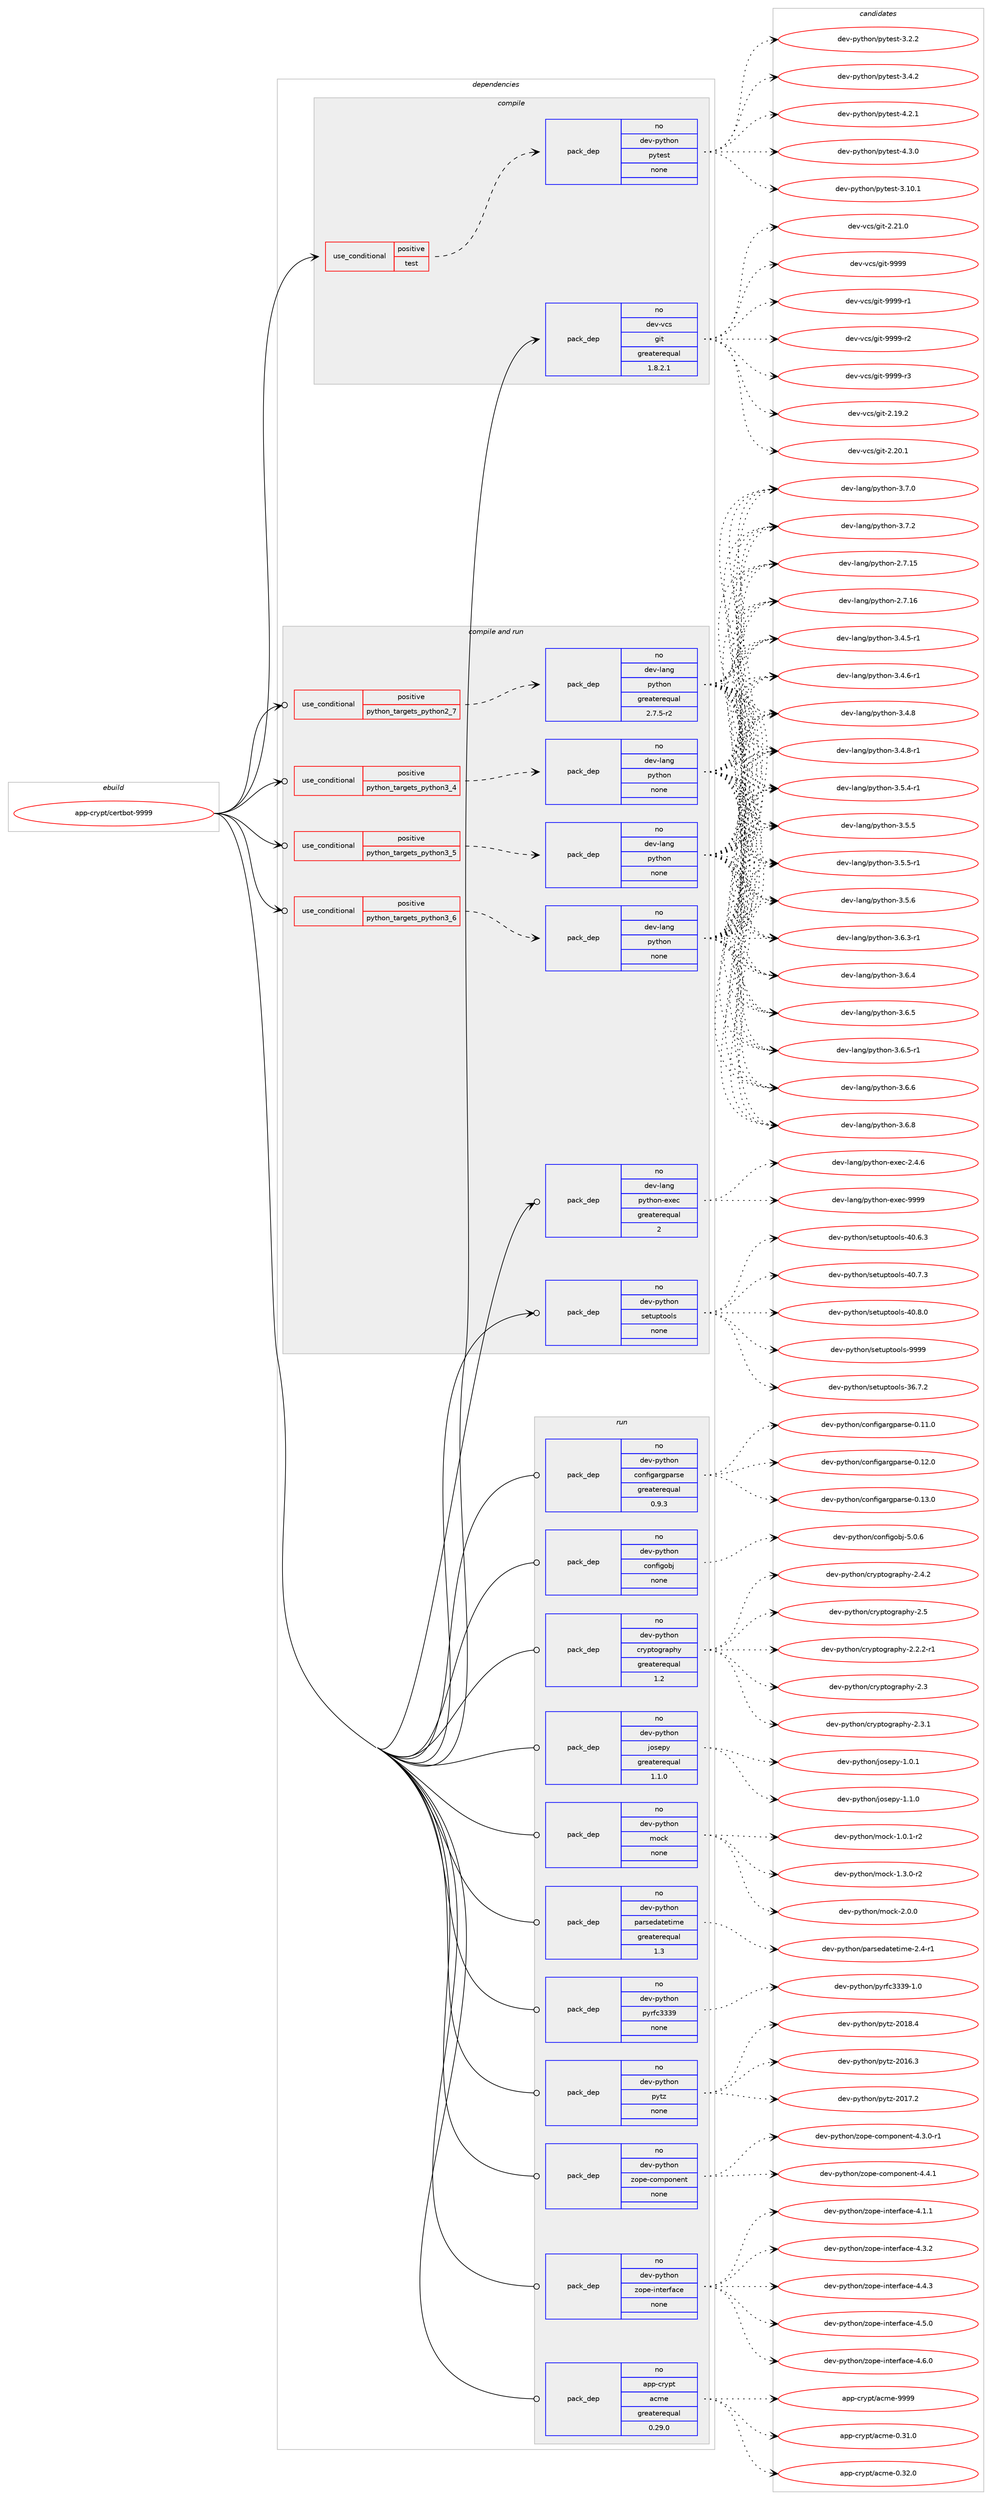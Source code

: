 digraph prolog {

# *************
# Graph options
# *************

newrank=true;
concentrate=true;
compound=true;
graph [rankdir=LR,fontname=Helvetica,fontsize=10,ranksep=1.5];#, ranksep=2.5, nodesep=0.2];
edge  [arrowhead=vee];
node  [fontname=Helvetica,fontsize=10];

# **********
# The ebuild
# **********

subgraph cluster_leftcol {
color=gray;
rank=same;
label=<<i>ebuild</i>>;
id [label="app-crypt/certbot-9999", color=red, width=4, href="../app-crypt/certbot-9999.svg"];
}

# ****************
# The dependencies
# ****************

subgraph cluster_midcol {
color=gray;
label=<<i>dependencies</i>>;
subgraph cluster_compile {
fillcolor="#eeeeee";
style=filled;
label=<<i>compile</i>>;
subgraph cond347560 {
dependency1275144 [label=<<TABLE BORDER="0" CELLBORDER="1" CELLSPACING="0" CELLPADDING="4"><TR><TD ROWSPAN="3" CELLPADDING="10">use_conditional</TD></TR><TR><TD>positive</TD></TR><TR><TD>test</TD></TR></TABLE>>, shape=none, color=red];
subgraph pack907781 {
dependency1275145 [label=<<TABLE BORDER="0" CELLBORDER="1" CELLSPACING="0" CELLPADDING="4" WIDTH="220"><TR><TD ROWSPAN="6" CELLPADDING="30">pack_dep</TD></TR><TR><TD WIDTH="110">no</TD></TR><TR><TD>dev-python</TD></TR><TR><TD>pytest</TD></TR><TR><TD>none</TD></TR><TR><TD></TD></TR></TABLE>>, shape=none, color=blue];
}
dependency1275144:e -> dependency1275145:w [weight=20,style="dashed",arrowhead="vee"];
}
id:e -> dependency1275144:w [weight=20,style="solid",arrowhead="vee"];
subgraph pack907782 {
dependency1275146 [label=<<TABLE BORDER="0" CELLBORDER="1" CELLSPACING="0" CELLPADDING="4" WIDTH="220"><TR><TD ROWSPAN="6" CELLPADDING="30">pack_dep</TD></TR><TR><TD WIDTH="110">no</TD></TR><TR><TD>dev-vcs</TD></TR><TR><TD>git</TD></TR><TR><TD>greaterequal</TD></TR><TR><TD>1.8.2.1</TD></TR></TABLE>>, shape=none, color=blue];
}
id:e -> dependency1275146:w [weight=20,style="solid",arrowhead="vee"];
}
subgraph cluster_compileandrun {
fillcolor="#eeeeee";
style=filled;
label=<<i>compile and run</i>>;
subgraph cond347561 {
dependency1275147 [label=<<TABLE BORDER="0" CELLBORDER="1" CELLSPACING="0" CELLPADDING="4"><TR><TD ROWSPAN="3" CELLPADDING="10">use_conditional</TD></TR><TR><TD>positive</TD></TR><TR><TD>python_targets_python2_7</TD></TR></TABLE>>, shape=none, color=red];
subgraph pack907783 {
dependency1275148 [label=<<TABLE BORDER="0" CELLBORDER="1" CELLSPACING="0" CELLPADDING="4" WIDTH="220"><TR><TD ROWSPAN="6" CELLPADDING="30">pack_dep</TD></TR><TR><TD WIDTH="110">no</TD></TR><TR><TD>dev-lang</TD></TR><TR><TD>python</TD></TR><TR><TD>greaterequal</TD></TR><TR><TD>2.7.5-r2</TD></TR></TABLE>>, shape=none, color=blue];
}
dependency1275147:e -> dependency1275148:w [weight=20,style="dashed",arrowhead="vee"];
}
id:e -> dependency1275147:w [weight=20,style="solid",arrowhead="odotvee"];
subgraph cond347562 {
dependency1275149 [label=<<TABLE BORDER="0" CELLBORDER="1" CELLSPACING="0" CELLPADDING="4"><TR><TD ROWSPAN="3" CELLPADDING="10">use_conditional</TD></TR><TR><TD>positive</TD></TR><TR><TD>python_targets_python3_4</TD></TR></TABLE>>, shape=none, color=red];
subgraph pack907784 {
dependency1275150 [label=<<TABLE BORDER="0" CELLBORDER="1" CELLSPACING="0" CELLPADDING="4" WIDTH="220"><TR><TD ROWSPAN="6" CELLPADDING="30">pack_dep</TD></TR><TR><TD WIDTH="110">no</TD></TR><TR><TD>dev-lang</TD></TR><TR><TD>python</TD></TR><TR><TD>none</TD></TR><TR><TD></TD></TR></TABLE>>, shape=none, color=blue];
}
dependency1275149:e -> dependency1275150:w [weight=20,style="dashed",arrowhead="vee"];
}
id:e -> dependency1275149:w [weight=20,style="solid",arrowhead="odotvee"];
subgraph cond347563 {
dependency1275151 [label=<<TABLE BORDER="0" CELLBORDER="1" CELLSPACING="0" CELLPADDING="4"><TR><TD ROWSPAN="3" CELLPADDING="10">use_conditional</TD></TR><TR><TD>positive</TD></TR><TR><TD>python_targets_python3_5</TD></TR></TABLE>>, shape=none, color=red];
subgraph pack907785 {
dependency1275152 [label=<<TABLE BORDER="0" CELLBORDER="1" CELLSPACING="0" CELLPADDING="4" WIDTH="220"><TR><TD ROWSPAN="6" CELLPADDING="30">pack_dep</TD></TR><TR><TD WIDTH="110">no</TD></TR><TR><TD>dev-lang</TD></TR><TR><TD>python</TD></TR><TR><TD>none</TD></TR><TR><TD></TD></TR></TABLE>>, shape=none, color=blue];
}
dependency1275151:e -> dependency1275152:w [weight=20,style="dashed",arrowhead="vee"];
}
id:e -> dependency1275151:w [weight=20,style="solid",arrowhead="odotvee"];
subgraph cond347564 {
dependency1275153 [label=<<TABLE BORDER="0" CELLBORDER="1" CELLSPACING="0" CELLPADDING="4"><TR><TD ROWSPAN="3" CELLPADDING="10">use_conditional</TD></TR><TR><TD>positive</TD></TR><TR><TD>python_targets_python3_6</TD></TR></TABLE>>, shape=none, color=red];
subgraph pack907786 {
dependency1275154 [label=<<TABLE BORDER="0" CELLBORDER="1" CELLSPACING="0" CELLPADDING="4" WIDTH="220"><TR><TD ROWSPAN="6" CELLPADDING="30">pack_dep</TD></TR><TR><TD WIDTH="110">no</TD></TR><TR><TD>dev-lang</TD></TR><TR><TD>python</TD></TR><TR><TD>none</TD></TR><TR><TD></TD></TR></TABLE>>, shape=none, color=blue];
}
dependency1275153:e -> dependency1275154:w [weight=20,style="dashed",arrowhead="vee"];
}
id:e -> dependency1275153:w [weight=20,style="solid",arrowhead="odotvee"];
subgraph pack907787 {
dependency1275155 [label=<<TABLE BORDER="0" CELLBORDER="1" CELLSPACING="0" CELLPADDING="4" WIDTH="220"><TR><TD ROWSPAN="6" CELLPADDING="30">pack_dep</TD></TR><TR><TD WIDTH="110">no</TD></TR><TR><TD>dev-lang</TD></TR><TR><TD>python-exec</TD></TR><TR><TD>greaterequal</TD></TR><TR><TD>2</TD></TR></TABLE>>, shape=none, color=blue];
}
id:e -> dependency1275155:w [weight=20,style="solid",arrowhead="odotvee"];
subgraph pack907788 {
dependency1275156 [label=<<TABLE BORDER="0" CELLBORDER="1" CELLSPACING="0" CELLPADDING="4" WIDTH="220"><TR><TD ROWSPAN="6" CELLPADDING="30">pack_dep</TD></TR><TR><TD WIDTH="110">no</TD></TR><TR><TD>dev-python</TD></TR><TR><TD>setuptools</TD></TR><TR><TD>none</TD></TR><TR><TD></TD></TR></TABLE>>, shape=none, color=blue];
}
id:e -> dependency1275156:w [weight=20,style="solid",arrowhead="odotvee"];
}
subgraph cluster_run {
fillcolor="#eeeeee";
style=filled;
label=<<i>run</i>>;
subgraph pack907789 {
dependency1275157 [label=<<TABLE BORDER="0" CELLBORDER="1" CELLSPACING="0" CELLPADDING="4" WIDTH="220"><TR><TD ROWSPAN="6" CELLPADDING="30">pack_dep</TD></TR><TR><TD WIDTH="110">no</TD></TR><TR><TD>app-crypt</TD></TR><TR><TD>acme</TD></TR><TR><TD>greaterequal</TD></TR><TR><TD>0.29.0</TD></TR></TABLE>>, shape=none, color=blue];
}
id:e -> dependency1275157:w [weight=20,style="solid",arrowhead="odot"];
subgraph pack907790 {
dependency1275158 [label=<<TABLE BORDER="0" CELLBORDER="1" CELLSPACING="0" CELLPADDING="4" WIDTH="220"><TR><TD ROWSPAN="6" CELLPADDING="30">pack_dep</TD></TR><TR><TD WIDTH="110">no</TD></TR><TR><TD>dev-python</TD></TR><TR><TD>configargparse</TD></TR><TR><TD>greaterequal</TD></TR><TR><TD>0.9.3</TD></TR></TABLE>>, shape=none, color=blue];
}
id:e -> dependency1275158:w [weight=20,style="solid",arrowhead="odot"];
subgraph pack907791 {
dependency1275159 [label=<<TABLE BORDER="0" CELLBORDER="1" CELLSPACING="0" CELLPADDING="4" WIDTH="220"><TR><TD ROWSPAN="6" CELLPADDING="30">pack_dep</TD></TR><TR><TD WIDTH="110">no</TD></TR><TR><TD>dev-python</TD></TR><TR><TD>configobj</TD></TR><TR><TD>none</TD></TR><TR><TD></TD></TR></TABLE>>, shape=none, color=blue];
}
id:e -> dependency1275159:w [weight=20,style="solid",arrowhead="odot"];
subgraph pack907792 {
dependency1275160 [label=<<TABLE BORDER="0" CELLBORDER="1" CELLSPACING="0" CELLPADDING="4" WIDTH="220"><TR><TD ROWSPAN="6" CELLPADDING="30">pack_dep</TD></TR><TR><TD WIDTH="110">no</TD></TR><TR><TD>dev-python</TD></TR><TR><TD>cryptography</TD></TR><TR><TD>greaterequal</TD></TR><TR><TD>1.2</TD></TR></TABLE>>, shape=none, color=blue];
}
id:e -> dependency1275160:w [weight=20,style="solid",arrowhead="odot"];
subgraph pack907793 {
dependency1275161 [label=<<TABLE BORDER="0" CELLBORDER="1" CELLSPACING="0" CELLPADDING="4" WIDTH="220"><TR><TD ROWSPAN="6" CELLPADDING="30">pack_dep</TD></TR><TR><TD WIDTH="110">no</TD></TR><TR><TD>dev-python</TD></TR><TR><TD>josepy</TD></TR><TR><TD>greaterequal</TD></TR><TR><TD>1.1.0</TD></TR></TABLE>>, shape=none, color=blue];
}
id:e -> dependency1275161:w [weight=20,style="solid",arrowhead="odot"];
subgraph pack907794 {
dependency1275162 [label=<<TABLE BORDER="0" CELLBORDER="1" CELLSPACING="0" CELLPADDING="4" WIDTH="220"><TR><TD ROWSPAN="6" CELLPADDING="30">pack_dep</TD></TR><TR><TD WIDTH="110">no</TD></TR><TR><TD>dev-python</TD></TR><TR><TD>mock</TD></TR><TR><TD>none</TD></TR><TR><TD></TD></TR></TABLE>>, shape=none, color=blue];
}
id:e -> dependency1275162:w [weight=20,style="solid",arrowhead="odot"];
subgraph pack907795 {
dependency1275163 [label=<<TABLE BORDER="0" CELLBORDER="1" CELLSPACING="0" CELLPADDING="4" WIDTH="220"><TR><TD ROWSPAN="6" CELLPADDING="30">pack_dep</TD></TR><TR><TD WIDTH="110">no</TD></TR><TR><TD>dev-python</TD></TR><TR><TD>parsedatetime</TD></TR><TR><TD>greaterequal</TD></TR><TR><TD>1.3</TD></TR></TABLE>>, shape=none, color=blue];
}
id:e -> dependency1275163:w [weight=20,style="solid",arrowhead="odot"];
subgraph pack907796 {
dependency1275164 [label=<<TABLE BORDER="0" CELLBORDER="1" CELLSPACING="0" CELLPADDING="4" WIDTH="220"><TR><TD ROWSPAN="6" CELLPADDING="30">pack_dep</TD></TR><TR><TD WIDTH="110">no</TD></TR><TR><TD>dev-python</TD></TR><TR><TD>pyrfc3339</TD></TR><TR><TD>none</TD></TR><TR><TD></TD></TR></TABLE>>, shape=none, color=blue];
}
id:e -> dependency1275164:w [weight=20,style="solid",arrowhead="odot"];
subgraph pack907797 {
dependency1275165 [label=<<TABLE BORDER="0" CELLBORDER="1" CELLSPACING="0" CELLPADDING="4" WIDTH="220"><TR><TD ROWSPAN="6" CELLPADDING="30">pack_dep</TD></TR><TR><TD WIDTH="110">no</TD></TR><TR><TD>dev-python</TD></TR><TR><TD>pytz</TD></TR><TR><TD>none</TD></TR><TR><TD></TD></TR></TABLE>>, shape=none, color=blue];
}
id:e -> dependency1275165:w [weight=20,style="solid",arrowhead="odot"];
subgraph pack907798 {
dependency1275166 [label=<<TABLE BORDER="0" CELLBORDER="1" CELLSPACING="0" CELLPADDING="4" WIDTH="220"><TR><TD ROWSPAN="6" CELLPADDING="30">pack_dep</TD></TR><TR><TD WIDTH="110">no</TD></TR><TR><TD>dev-python</TD></TR><TR><TD>zope-component</TD></TR><TR><TD>none</TD></TR><TR><TD></TD></TR></TABLE>>, shape=none, color=blue];
}
id:e -> dependency1275166:w [weight=20,style="solid",arrowhead="odot"];
subgraph pack907799 {
dependency1275167 [label=<<TABLE BORDER="0" CELLBORDER="1" CELLSPACING="0" CELLPADDING="4" WIDTH="220"><TR><TD ROWSPAN="6" CELLPADDING="30">pack_dep</TD></TR><TR><TD WIDTH="110">no</TD></TR><TR><TD>dev-python</TD></TR><TR><TD>zope-interface</TD></TR><TR><TD>none</TD></TR><TR><TD></TD></TR></TABLE>>, shape=none, color=blue];
}
id:e -> dependency1275167:w [weight=20,style="solid",arrowhead="odot"];
}
}

# **************
# The candidates
# **************

subgraph cluster_choices {
rank=same;
color=gray;
label=<<i>candidates</i>>;

subgraph choice907781 {
color=black;
nodesep=1;
choice100101118451121211161041111104711212111610111511645514649484649 [label="dev-python/pytest-3.10.1", color=red, width=4,href="../dev-python/pytest-3.10.1.svg"];
choice1001011184511212111610411111047112121116101115116455146504650 [label="dev-python/pytest-3.2.2", color=red, width=4,href="../dev-python/pytest-3.2.2.svg"];
choice1001011184511212111610411111047112121116101115116455146524650 [label="dev-python/pytest-3.4.2", color=red, width=4,href="../dev-python/pytest-3.4.2.svg"];
choice1001011184511212111610411111047112121116101115116455246504649 [label="dev-python/pytest-4.2.1", color=red, width=4,href="../dev-python/pytest-4.2.1.svg"];
choice1001011184511212111610411111047112121116101115116455246514648 [label="dev-python/pytest-4.3.0", color=red, width=4,href="../dev-python/pytest-4.3.0.svg"];
dependency1275145:e -> choice100101118451121211161041111104711212111610111511645514649484649:w [style=dotted,weight="100"];
dependency1275145:e -> choice1001011184511212111610411111047112121116101115116455146504650:w [style=dotted,weight="100"];
dependency1275145:e -> choice1001011184511212111610411111047112121116101115116455146524650:w [style=dotted,weight="100"];
dependency1275145:e -> choice1001011184511212111610411111047112121116101115116455246504649:w [style=dotted,weight="100"];
dependency1275145:e -> choice1001011184511212111610411111047112121116101115116455246514648:w [style=dotted,weight="100"];
}
subgraph choice907782 {
color=black;
nodesep=1;
choice10010111845118991154710310511645504649574650 [label="dev-vcs/git-2.19.2", color=red, width=4,href="../dev-vcs/git-2.19.2.svg"];
choice10010111845118991154710310511645504650484649 [label="dev-vcs/git-2.20.1", color=red, width=4,href="../dev-vcs/git-2.20.1.svg"];
choice10010111845118991154710310511645504650494648 [label="dev-vcs/git-2.21.0", color=red, width=4,href="../dev-vcs/git-2.21.0.svg"];
choice1001011184511899115471031051164557575757 [label="dev-vcs/git-9999", color=red, width=4,href="../dev-vcs/git-9999.svg"];
choice10010111845118991154710310511645575757574511449 [label="dev-vcs/git-9999-r1", color=red, width=4,href="../dev-vcs/git-9999-r1.svg"];
choice10010111845118991154710310511645575757574511450 [label="dev-vcs/git-9999-r2", color=red, width=4,href="../dev-vcs/git-9999-r2.svg"];
choice10010111845118991154710310511645575757574511451 [label="dev-vcs/git-9999-r3", color=red, width=4,href="../dev-vcs/git-9999-r3.svg"];
dependency1275146:e -> choice10010111845118991154710310511645504649574650:w [style=dotted,weight="100"];
dependency1275146:e -> choice10010111845118991154710310511645504650484649:w [style=dotted,weight="100"];
dependency1275146:e -> choice10010111845118991154710310511645504650494648:w [style=dotted,weight="100"];
dependency1275146:e -> choice1001011184511899115471031051164557575757:w [style=dotted,weight="100"];
dependency1275146:e -> choice10010111845118991154710310511645575757574511449:w [style=dotted,weight="100"];
dependency1275146:e -> choice10010111845118991154710310511645575757574511450:w [style=dotted,weight="100"];
dependency1275146:e -> choice10010111845118991154710310511645575757574511451:w [style=dotted,weight="100"];
}
subgraph choice907783 {
color=black;
nodesep=1;
choice10010111845108971101034711212111610411111045504655464953 [label="dev-lang/python-2.7.15", color=red, width=4,href="../dev-lang/python-2.7.15.svg"];
choice10010111845108971101034711212111610411111045504655464954 [label="dev-lang/python-2.7.16", color=red, width=4,href="../dev-lang/python-2.7.16.svg"];
choice1001011184510897110103471121211161041111104551465246534511449 [label="dev-lang/python-3.4.5-r1", color=red, width=4,href="../dev-lang/python-3.4.5-r1.svg"];
choice1001011184510897110103471121211161041111104551465246544511449 [label="dev-lang/python-3.4.6-r1", color=red, width=4,href="../dev-lang/python-3.4.6-r1.svg"];
choice100101118451089711010347112121116104111110455146524656 [label="dev-lang/python-3.4.8", color=red, width=4,href="../dev-lang/python-3.4.8.svg"];
choice1001011184510897110103471121211161041111104551465246564511449 [label="dev-lang/python-3.4.8-r1", color=red, width=4,href="../dev-lang/python-3.4.8-r1.svg"];
choice1001011184510897110103471121211161041111104551465346524511449 [label="dev-lang/python-3.5.4-r1", color=red, width=4,href="../dev-lang/python-3.5.4-r1.svg"];
choice100101118451089711010347112121116104111110455146534653 [label="dev-lang/python-3.5.5", color=red, width=4,href="../dev-lang/python-3.5.5.svg"];
choice1001011184510897110103471121211161041111104551465346534511449 [label="dev-lang/python-3.5.5-r1", color=red, width=4,href="../dev-lang/python-3.5.5-r1.svg"];
choice100101118451089711010347112121116104111110455146534654 [label="dev-lang/python-3.5.6", color=red, width=4,href="../dev-lang/python-3.5.6.svg"];
choice1001011184510897110103471121211161041111104551465446514511449 [label="dev-lang/python-3.6.3-r1", color=red, width=4,href="../dev-lang/python-3.6.3-r1.svg"];
choice100101118451089711010347112121116104111110455146544652 [label="dev-lang/python-3.6.4", color=red, width=4,href="../dev-lang/python-3.6.4.svg"];
choice100101118451089711010347112121116104111110455146544653 [label="dev-lang/python-3.6.5", color=red, width=4,href="../dev-lang/python-3.6.5.svg"];
choice1001011184510897110103471121211161041111104551465446534511449 [label="dev-lang/python-3.6.5-r1", color=red, width=4,href="../dev-lang/python-3.6.5-r1.svg"];
choice100101118451089711010347112121116104111110455146544654 [label="dev-lang/python-3.6.6", color=red, width=4,href="../dev-lang/python-3.6.6.svg"];
choice100101118451089711010347112121116104111110455146544656 [label="dev-lang/python-3.6.8", color=red, width=4,href="../dev-lang/python-3.6.8.svg"];
choice100101118451089711010347112121116104111110455146554648 [label="dev-lang/python-3.7.0", color=red, width=4,href="../dev-lang/python-3.7.0.svg"];
choice100101118451089711010347112121116104111110455146554650 [label="dev-lang/python-3.7.2", color=red, width=4,href="../dev-lang/python-3.7.2.svg"];
dependency1275148:e -> choice10010111845108971101034711212111610411111045504655464953:w [style=dotted,weight="100"];
dependency1275148:e -> choice10010111845108971101034711212111610411111045504655464954:w [style=dotted,weight="100"];
dependency1275148:e -> choice1001011184510897110103471121211161041111104551465246534511449:w [style=dotted,weight="100"];
dependency1275148:e -> choice1001011184510897110103471121211161041111104551465246544511449:w [style=dotted,weight="100"];
dependency1275148:e -> choice100101118451089711010347112121116104111110455146524656:w [style=dotted,weight="100"];
dependency1275148:e -> choice1001011184510897110103471121211161041111104551465246564511449:w [style=dotted,weight="100"];
dependency1275148:e -> choice1001011184510897110103471121211161041111104551465346524511449:w [style=dotted,weight="100"];
dependency1275148:e -> choice100101118451089711010347112121116104111110455146534653:w [style=dotted,weight="100"];
dependency1275148:e -> choice1001011184510897110103471121211161041111104551465346534511449:w [style=dotted,weight="100"];
dependency1275148:e -> choice100101118451089711010347112121116104111110455146534654:w [style=dotted,weight="100"];
dependency1275148:e -> choice1001011184510897110103471121211161041111104551465446514511449:w [style=dotted,weight="100"];
dependency1275148:e -> choice100101118451089711010347112121116104111110455146544652:w [style=dotted,weight="100"];
dependency1275148:e -> choice100101118451089711010347112121116104111110455146544653:w [style=dotted,weight="100"];
dependency1275148:e -> choice1001011184510897110103471121211161041111104551465446534511449:w [style=dotted,weight="100"];
dependency1275148:e -> choice100101118451089711010347112121116104111110455146544654:w [style=dotted,weight="100"];
dependency1275148:e -> choice100101118451089711010347112121116104111110455146544656:w [style=dotted,weight="100"];
dependency1275148:e -> choice100101118451089711010347112121116104111110455146554648:w [style=dotted,weight="100"];
dependency1275148:e -> choice100101118451089711010347112121116104111110455146554650:w [style=dotted,weight="100"];
}
subgraph choice907784 {
color=black;
nodesep=1;
choice10010111845108971101034711212111610411111045504655464953 [label="dev-lang/python-2.7.15", color=red, width=4,href="../dev-lang/python-2.7.15.svg"];
choice10010111845108971101034711212111610411111045504655464954 [label="dev-lang/python-2.7.16", color=red, width=4,href="../dev-lang/python-2.7.16.svg"];
choice1001011184510897110103471121211161041111104551465246534511449 [label="dev-lang/python-3.4.5-r1", color=red, width=4,href="../dev-lang/python-3.4.5-r1.svg"];
choice1001011184510897110103471121211161041111104551465246544511449 [label="dev-lang/python-3.4.6-r1", color=red, width=4,href="../dev-lang/python-3.4.6-r1.svg"];
choice100101118451089711010347112121116104111110455146524656 [label="dev-lang/python-3.4.8", color=red, width=4,href="../dev-lang/python-3.4.8.svg"];
choice1001011184510897110103471121211161041111104551465246564511449 [label="dev-lang/python-3.4.8-r1", color=red, width=4,href="../dev-lang/python-3.4.8-r1.svg"];
choice1001011184510897110103471121211161041111104551465346524511449 [label="dev-lang/python-3.5.4-r1", color=red, width=4,href="../dev-lang/python-3.5.4-r1.svg"];
choice100101118451089711010347112121116104111110455146534653 [label="dev-lang/python-3.5.5", color=red, width=4,href="../dev-lang/python-3.5.5.svg"];
choice1001011184510897110103471121211161041111104551465346534511449 [label="dev-lang/python-3.5.5-r1", color=red, width=4,href="../dev-lang/python-3.5.5-r1.svg"];
choice100101118451089711010347112121116104111110455146534654 [label="dev-lang/python-3.5.6", color=red, width=4,href="../dev-lang/python-3.5.6.svg"];
choice1001011184510897110103471121211161041111104551465446514511449 [label="dev-lang/python-3.6.3-r1", color=red, width=4,href="../dev-lang/python-3.6.3-r1.svg"];
choice100101118451089711010347112121116104111110455146544652 [label="dev-lang/python-3.6.4", color=red, width=4,href="../dev-lang/python-3.6.4.svg"];
choice100101118451089711010347112121116104111110455146544653 [label="dev-lang/python-3.6.5", color=red, width=4,href="../dev-lang/python-3.6.5.svg"];
choice1001011184510897110103471121211161041111104551465446534511449 [label="dev-lang/python-3.6.5-r1", color=red, width=4,href="../dev-lang/python-3.6.5-r1.svg"];
choice100101118451089711010347112121116104111110455146544654 [label="dev-lang/python-3.6.6", color=red, width=4,href="../dev-lang/python-3.6.6.svg"];
choice100101118451089711010347112121116104111110455146544656 [label="dev-lang/python-3.6.8", color=red, width=4,href="../dev-lang/python-3.6.8.svg"];
choice100101118451089711010347112121116104111110455146554648 [label="dev-lang/python-3.7.0", color=red, width=4,href="../dev-lang/python-3.7.0.svg"];
choice100101118451089711010347112121116104111110455146554650 [label="dev-lang/python-3.7.2", color=red, width=4,href="../dev-lang/python-3.7.2.svg"];
dependency1275150:e -> choice10010111845108971101034711212111610411111045504655464953:w [style=dotted,weight="100"];
dependency1275150:e -> choice10010111845108971101034711212111610411111045504655464954:w [style=dotted,weight="100"];
dependency1275150:e -> choice1001011184510897110103471121211161041111104551465246534511449:w [style=dotted,weight="100"];
dependency1275150:e -> choice1001011184510897110103471121211161041111104551465246544511449:w [style=dotted,weight="100"];
dependency1275150:e -> choice100101118451089711010347112121116104111110455146524656:w [style=dotted,weight="100"];
dependency1275150:e -> choice1001011184510897110103471121211161041111104551465246564511449:w [style=dotted,weight="100"];
dependency1275150:e -> choice1001011184510897110103471121211161041111104551465346524511449:w [style=dotted,weight="100"];
dependency1275150:e -> choice100101118451089711010347112121116104111110455146534653:w [style=dotted,weight="100"];
dependency1275150:e -> choice1001011184510897110103471121211161041111104551465346534511449:w [style=dotted,weight="100"];
dependency1275150:e -> choice100101118451089711010347112121116104111110455146534654:w [style=dotted,weight="100"];
dependency1275150:e -> choice1001011184510897110103471121211161041111104551465446514511449:w [style=dotted,weight="100"];
dependency1275150:e -> choice100101118451089711010347112121116104111110455146544652:w [style=dotted,weight="100"];
dependency1275150:e -> choice100101118451089711010347112121116104111110455146544653:w [style=dotted,weight="100"];
dependency1275150:e -> choice1001011184510897110103471121211161041111104551465446534511449:w [style=dotted,weight="100"];
dependency1275150:e -> choice100101118451089711010347112121116104111110455146544654:w [style=dotted,weight="100"];
dependency1275150:e -> choice100101118451089711010347112121116104111110455146544656:w [style=dotted,weight="100"];
dependency1275150:e -> choice100101118451089711010347112121116104111110455146554648:w [style=dotted,weight="100"];
dependency1275150:e -> choice100101118451089711010347112121116104111110455146554650:w [style=dotted,weight="100"];
}
subgraph choice907785 {
color=black;
nodesep=1;
choice10010111845108971101034711212111610411111045504655464953 [label="dev-lang/python-2.7.15", color=red, width=4,href="../dev-lang/python-2.7.15.svg"];
choice10010111845108971101034711212111610411111045504655464954 [label="dev-lang/python-2.7.16", color=red, width=4,href="../dev-lang/python-2.7.16.svg"];
choice1001011184510897110103471121211161041111104551465246534511449 [label="dev-lang/python-3.4.5-r1", color=red, width=4,href="../dev-lang/python-3.4.5-r1.svg"];
choice1001011184510897110103471121211161041111104551465246544511449 [label="dev-lang/python-3.4.6-r1", color=red, width=4,href="../dev-lang/python-3.4.6-r1.svg"];
choice100101118451089711010347112121116104111110455146524656 [label="dev-lang/python-3.4.8", color=red, width=4,href="../dev-lang/python-3.4.8.svg"];
choice1001011184510897110103471121211161041111104551465246564511449 [label="dev-lang/python-3.4.8-r1", color=red, width=4,href="../dev-lang/python-3.4.8-r1.svg"];
choice1001011184510897110103471121211161041111104551465346524511449 [label="dev-lang/python-3.5.4-r1", color=red, width=4,href="../dev-lang/python-3.5.4-r1.svg"];
choice100101118451089711010347112121116104111110455146534653 [label="dev-lang/python-3.5.5", color=red, width=4,href="../dev-lang/python-3.5.5.svg"];
choice1001011184510897110103471121211161041111104551465346534511449 [label="dev-lang/python-3.5.5-r1", color=red, width=4,href="../dev-lang/python-3.5.5-r1.svg"];
choice100101118451089711010347112121116104111110455146534654 [label="dev-lang/python-3.5.6", color=red, width=4,href="../dev-lang/python-3.5.6.svg"];
choice1001011184510897110103471121211161041111104551465446514511449 [label="dev-lang/python-3.6.3-r1", color=red, width=4,href="../dev-lang/python-3.6.3-r1.svg"];
choice100101118451089711010347112121116104111110455146544652 [label="dev-lang/python-3.6.4", color=red, width=4,href="../dev-lang/python-3.6.4.svg"];
choice100101118451089711010347112121116104111110455146544653 [label="dev-lang/python-3.6.5", color=red, width=4,href="../dev-lang/python-3.6.5.svg"];
choice1001011184510897110103471121211161041111104551465446534511449 [label="dev-lang/python-3.6.5-r1", color=red, width=4,href="../dev-lang/python-3.6.5-r1.svg"];
choice100101118451089711010347112121116104111110455146544654 [label="dev-lang/python-3.6.6", color=red, width=4,href="../dev-lang/python-3.6.6.svg"];
choice100101118451089711010347112121116104111110455146544656 [label="dev-lang/python-3.6.8", color=red, width=4,href="../dev-lang/python-3.6.8.svg"];
choice100101118451089711010347112121116104111110455146554648 [label="dev-lang/python-3.7.0", color=red, width=4,href="../dev-lang/python-3.7.0.svg"];
choice100101118451089711010347112121116104111110455146554650 [label="dev-lang/python-3.7.2", color=red, width=4,href="../dev-lang/python-3.7.2.svg"];
dependency1275152:e -> choice10010111845108971101034711212111610411111045504655464953:w [style=dotted,weight="100"];
dependency1275152:e -> choice10010111845108971101034711212111610411111045504655464954:w [style=dotted,weight="100"];
dependency1275152:e -> choice1001011184510897110103471121211161041111104551465246534511449:w [style=dotted,weight="100"];
dependency1275152:e -> choice1001011184510897110103471121211161041111104551465246544511449:w [style=dotted,weight="100"];
dependency1275152:e -> choice100101118451089711010347112121116104111110455146524656:w [style=dotted,weight="100"];
dependency1275152:e -> choice1001011184510897110103471121211161041111104551465246564511449:w [style=dotted,weight="100"];
dependency1275152:e -> choice1001011184510897110103471121211161041111104551465346524511449:w [style=dotted,weight="100"];
dependency1275152:e -> choice100101118451089711010347112121116104111110455146534653:w [style=dotted,weight="100"];
dependency1275152:e -> choice1001011184510897110103471121211161041111104551465346534511449:w [style=dotted,weight="100"];
dependency1275152:e -> choice100101118451089711010347112121116104111110455146534654:w [style=dotted,weight="100"];
dependency1275152:e -> choice1001011184510897110103471121211161041111104551465446514511449:w [style=dotted,weight="100"];
dependency1275152:e -> choice100101118451089711010347112121116104111110455146544652:w [style=dotted,weight="100"];
dependency1275152:e -> choice100101118451089711010347112121116104111110455146544653:w [style=dotted,weight="100"];
dependency1275152:e -> choice1001011184510897110103471121211161041111104551465446534511449:w [style=dotted,weight="100"];
dependency1275152:e -> choice100101118451089711010347112121116104111110455146544654:w [style=dotted,weight="100"];
dependency1275152:e -> choice100101118451089711010347112121116104111110455146544656:w [style=dotted,weight="100"];
dependency1275152:e -> choice100101118451089711010347112121116104111110455146554648:w [style=dotted,weight="100"];
dependency1275152:e -> choice100101118451089711010347112121116104111110455146554650:w [style=dotted,weight="100"];
}
subgraph choice907786 {
color=black;
nodesep=1;
choice10010111845108971101034711212111610411111045504655464953 [label="dev-lang/python-2.7.15", color=red, width=4,href="../dev-lang/python-2.7.15.svg"];
choice10010111845108971101034711212111610411111045504655464954 [label="dev-lang/python-2.7.16", color=red, width=4,href="../dev-lang/python-2.7.16.svg"];
choice1001011184510897110103471121211161041111104551465246534511449 [label="dev-lang/python-3.4.5-r1", color=red, width=4,href="../dev-lang/python-3.4.5-r1.svg"];
choice1001011184510897110103471121211161041111104551465246544511449 [label="dev-lang/python-3.4.6-r1", color=red, width=4,href="../dev-lang/python-3.4.6-r1.svg"];
choice100101118451089711010347112121116104111110455146524656 [label="dev-lang/python-3.4.8", color=red, width=4,href="../dev-lang/python-3.4.8.svg"];
choice1001011184510897110103471121211161041111104551465246564511449 [label="dev-lang/python-3.4.8-r1", color=red, width=4,href="../dev-lang/python-3.4.8-r1.svg"];
choice1001011184510897110103471121211161041111104551465346524511449 [label="dev-lang/python-3.5.4-r1", color=red, width=4,href="../dev-lang/python-3.5.4-r1.svg"];
choice100101118451089711010347112121116104111110455146534653 [label="dev-lang/python-3.5.5", color=red, width=4,href="../dev-lang/python-3.5.5.svg"];
choice1001011184510897110103471121211161041111104551465346534511449 [label="dev-lang/python-3.5.5-r1", color=red, width=4,href="../dev-lang/python-3.5.5-r1.svg"];
choice100101118451089711010347112121116104111110455146534654 [label="dev-lang/python-3.5.6", color=red, width=4,href="../dev-lang/python-3.5.6.svg"];
choice1001011184510897110103471121211161041111104551465446514511449 [label="dev-lang/python-3.6.3-r1", color=red, width=4,href="../dev-lang/python-3.6.3-r1.svg"];
choice100101118451089711010347112121116104111110455146544652 [label="dev-lang/python-3.6.4", color=red, width=4,href="../dev-lang/python-3.6.4.svg"];
choice100101118451089711010347112121116104111110455146544653 [label="dev-lang/python-3.6.5", color=red, width=4,href="../dev-lang/python-3.6.5.svg"];
choice1001011184510897110103471121211161041111104551465446534511449 [label="dev-lang/python-3.6.5-r1", color=red, width=4,href="../dev-lang/python-3.6.5-r1.svg"];
choice100101118451089711010347112121116104111110455146544654 [label="dev-lang/python-3.6.6", color=red, width=4,href="../dev-lang/python-3.6.6.svg"];
choice100101118451089711010347112121116104111110455146544656 [label="dev-lang/python-3.6.8", color=red, width=4,href="../dev-lang/python-3.6.8.svg"];
choice100101118451089711010347112121116104111110455146554648 [label="dev-lang/python-3.7.0", color=red, width=4,href="../dev-lang/python-3.7.0.svg"];
choice100101118451089711010347112121116104111110455146554650 [label="dev-lang/python-3.7.2", color=red, width=4,href="../dev-lang/python-3.7.2.svg"];
dependency1275154:e -> choice10010111845108971101034711212111610411111045504655464953:w [style=dotted,weight="100"];
dependency1275154:e -> choice10010111845108971101034711212111610411111045504655464954:w [style=dotted,weight="100"];
dependency1275154:e -> choice1001011184510897110103471121211161041111104551465246534511449:w [style=dotted,weight="100"];
dependency1275154:e -> choice1001011184510897110103471121211161041111104551465246544511449:w [style=dotted,weight="100"];
dependency1275154:e -> choice100101118451089711010347112121116104111110455146524656:w [style=dotted,weight="100"];
dependency1275154:e -> choice1001011184510897110103471121211161041111104551465246564511449:w [style=dotted,weight="100"];
dependency1275154:e -> choice1001011184510897110103471121211161041111104551465346524511449:w [style=dotted,weight="100"];
dependency1275154:e -> choice100101118451089711010347112121116104111110455146534653:w [style=dotted,weight="100"];
dependency1275154:e -> choice1001011184510897110103471121211161041111104551465346534511449:w [style=dotted,weight="100"];
dependency1275154:e -> choice100101118451089711010347112121116104111110455146534654:w [style=dotted,weight="100"];
dependency1275154:e -> choice1001011184510897110103471121211161041111104551465446514511449:w [style=dotted,weight="100"];
dependency1275154:e -> choice100101118451089711010347112121116104111110455146544652:w [style=dotted,weight="100"];
dependency1275154:e -> choice100101118451089711010347112121116104111110455146544653:w [style=dotted,weight="100"];
dependency1275154:e -> choice1001011184510897110103471121211161041111104551465446534511449:w [style=dotted,weight="100"];
dependency1275154:e -> choice100101118451089711010347112121116104111110455146544654:w [style=dotted,weight="100"];
dependency1275154:e -> choice100101118451089711010347112121116104111110455146544656:w [style=dotted,weight="100"];
dependency1275154:e -> choice100101118451089711010347112121116104111110455146554648:w [style=dotted,weight="100"];
dependency1275154:e -> choice100101118451089711010347112121116104111110455146554650:w [style=dotted,weight="100"];
}
subgraph choice907787 {
color=black;
nodesep=1;
choice1001011184510897110103471121211161041111104510112010199455046524654 [label="dev-lang/python-exec-2.4.6", color=red, width=4,href="../dev-lang/python-exec-2.4.6.svg"];
choice10010111845108971101034711212111610411111045101120101994557575757 [label="dev-lang/python-exec-9999", color=red, width=4,href="../dev-lang/python-exec-9999.svg"];
dependency1275155:e -> choice1001011184510897110103471121211161041111104510112010199455046524654:w [style=dotted,weight="100"];
dependency1275155:e -> choice10010111845108971101034711212111610411111045101120101994557575757:w [style=dotted,weight="100"];
}
subgraph choice907788 {
color=black;
nodesep=1;
choice100101118451121211161041111104711510111611711211611111110811545515446554650 [label="dev-python/setuptools-36.7.2", color=red, width=4,href="../dev-python/setuptools-36.7.2.svg"];
choice100101118451121211161041111104711510111611711211611111110811545524846544651 [label="dev-python/setuptools-40.6.3", color=red, width=4,href="../dev-python/setuptools-40.6.3.svg"];
choice100101118451121211161041111104711510111611711211611111110811545524846554651 [label="dev-python/setuptools-40.7.3", color=red, width=4,href="../dev-python/setuptools-40.7.3.svg"];
choice100101118451121211161041111104711510111611711211611111110811545524846564648 [label="dev-python/setuptools-40.8.0", color=red, width=4,href="../dev-python/setuptools-40.8.0.svg"];
choice10010111845112121116104111110471151011161171121161111111081154557575757 [label="dev-python/setuptools-9999", color=red, width=4,href="../dev-python/setuptools-9999.svg"];
dependency1275156:e -> choice100101118451121211161041111104711510111611711211611111110811545515446554650:w [style=dotted,weight="100"];
dependency1275156:e -> choice100101118451121211161041111104711510111611711211611111110811545524846544651:w [style=dotted,weight="100"];
dependency1275156:e -> choice100101118451121211161041111104711510111611711211611111110811545524846554651:w [style=dotted,weight="100"];
dependency1275156:e -> choice100101118451121211161041111104711510111611711211611111110811545524846564648:w [style=dotted,weight="100"];
dependency1275156:e -> choice10010111845112121116104111110471151011161171121161111111081154557575757:w [style=dotted,weight="100"];
}
subgraph choice907789 {
color=black;
nodesep=1;
choice97112112459911412111211647979910910145484651494648 [label="app-crypt/acme-0.31.0", color=red, width=4,href="../app-crypt/acme-0.31.0.svg"];
choice97112112459911412111211647979910910145484651504648 [label="app-crypt/acme-0.32.0", color=red, width=4,href="../app-crypt/acme-0.32.0.svg"];
choice9711211245991141211121164797991091014557575757 [label="app-crypt/acme-9999", color=red, width=4,href="../app-crypt/acme-9999.svg"];
dependency1275157:e -> choice97112112459911412111211647979910910145484651494648:w [style=dotted,weight="100"];
dependency1275157:e -> choice97112112459911412111211647979910910145484651504648:w [style=dotted,weight="100"];
dependency1275157:e -> choice9711211245991141211121164797991091014557575757:w [style=dotted,weight="100"];
}
subgraph choice907790 {
color=black;
nodesep=1;
choice100101118451121211161041111104799111110102105103971141031129711411510145484649494648 [label="dev-python/configargparse-0.11.0", color=red, width=4,href="../dev-python/configargparse-0.11.0.svg"];
choice100101118451121211161041111104799111110102105103971141031129711411510145484649504648 [label="dev-python/configargparse-0.12.0", color=red, width=4,href="../dev-python/configargparse-0.12.0.svg"];
choice100101118451121211161041111104799111110102105103971141031129711411510145484649514648 [label="dev-python/configargparse-0.13.0", color=red, width=4,href="../dev-python/configargparse-0.13.0.svg"];
dependency1275158:e -> choice100101118451121211161041111104799111110102105103971141031129711411510145484649494648:w [style=dotted,weight="100"];
dependency1275158:e -> choice100101118451121211161041111104799111110102105103971141031129711411510145484649504648:w [style=dotted,weight="100"];
dependency1275158:e -> choice100101118451121211161041111104799111110102105103971141031129711411510145484649514648:w [style=dotted,weight="100"];
}
subgraph choice907791 {
color=black;
nodesep=1;
choice10010111845112121116104111110479911111010210510311198106455346484654 [label="dev-python/configobj-5.0.6", color=red, width=4,href="../dev-python/configobj-5.0.6.svg"];
dependency1275159:e -> choice10010111845112121116104111110479911111010210510311198106455346484654:w [style=dotted,weight="100"];
}
subgraph choice907792 {
color=black;
nodesep=1;
choice100101118451121211161041111104799114121112116111103114971121041214550465046504511449 [label="dev-python/cryptography-2.2.2-r1", color=red, width=4,href="../dev-python/cryptography-2.2.2-r1.svg"];
choice1001011184511212111610411111047991141211121161111031149711210412145504651 [label="dev-python/cryptography-2.3", color=red, width=4,href="../dev-python/cryptography-2.3.svg"];
choice10010111845112121116104111110479911412111211611110311497112104121455046514649 [label="dev-python/cryptography-2.3.1", color=red, width=4,href="../dev-python/cryptography-2.3.1.svg"];
choice10010111845112121116104111110479911412111211611110311497112104121455046524650 [label="dev-python/cryptography-2.4.2", color=red, width=4,href="../dev-python/cryptography-2.4.2.svg"];
choice1001011184511212111610411111047991141211121161111031149711210412145504653 [label="dev-python/cryptography-2.5", color=red, width=4,href="../dev-python/cryptography-2.5.svg"];
dependency1275160:e -> choice100101118451121211161041111104799114121112116111103114971121041214550465046504511449:w [style=dotted,weight="100"];
dependency1275160:e -> choice1001011184511212111610411111047991141211121161111031149711210412145504651:w [style=dotted,weight="100"];
dependency1275160:e -> choice10010111845112121116104111110479911412111211611110311497112104121455046514649:w [style=dotted,weight="100"];
dependency1275160:e -> choice10010111845112121116104111110479911412111211611110311497112104121455046524650:w [style=dotted,weight="100"];
dependency1275160:e -> choice1001011184511212111610411111047991141211121161111031149711210412145504653:w [style=dotted,weight="100"];
}
subgraph choice907793 {
color=black;
nodesep=1;
choice1001011184511212111610411111047106111115101112121454946484649 [label="dev-python/josepy-1.0.1", color=red, width=4,href="../dev-python/josepy-1.0.1.svg"];
choice1001011184511212111610411111047106111115101112121454946494648 [label="dev-python/josepy-1.1.0", color=red, width=4,href="../dev-python/josepy-1.1.0.svg"];
dependency1275161:e -> choice1001011184511212111610411111047106111115101112121454946484649:w [style=dotted,weight="100"];
dependency1275161:e -> choice1001011184511212111610411111047106111115101112121454946494648:w [style=dotted,weight="100"];
}
subgraph choice907794 {
color=black;
nodesep=1;
choice1001011184511212111610411111047109111991074549464846494511450 [label="dev-python/mock-1.0.1-r2", color=red, width=4,href="../dev-python/mock-1.0.1-r2.svg"];
choice1001011184511212111610411111047109111991074549465146484511450 [label="dev-python/mock-1.3.0-r2", color=red, width=4,href="../dev-python/mock-1.3.0-r2.svg"];
choice100101118451121211161041111104710911199107455046484648 [label="dev-python/mock-2.0.0", color=red, width=4,href="../dev-python/mock-2.0.0.svg"];
dependency1275162:e -> choice1001011184511212111610411111047109111991074549464846494511450:w [style=dotted,weight="100"];
dependency1275162:e -> choice1001011184511212111610411111047109111991074549465146484511450:w [style=dotted,weight="100"];
dependency1275162:e -> choice100101118451121211161041111104710911199107455046484648:w [style=dotted,weight="100"];
}
subgraph choice907795 {
color=black;
nodesep=1;
choice10010111845112121116104111110471129711411510110097116101116105109101455046524511449 [label="dev-python/parsedatetime-2.4-r1", color=red, width=4,href="../dev-python/parsedatetime-2.4-r1.svg"];
dependency1275163:e -> choice10010111845112121116104111110471129711411510110097116101116105109101455046524511449:w [style=dotted,weight="100"];
}
subgraph choice907796 {
color=black;
nodesep=1;
choice1001011184511212111610411111047112121114102995151515745494648 [label="dev-python/pyrfc3339-1.0", color=red, width=4,href="../dev-python/pyrfc3339-1.0.svg"];
dependency1275164:e -> choice1001011184511212111610411111047112121114102995151515745494648:w [style=dotted,weight="100"];
}
subgraph choice907797 {
color=black;
nodesep=1;
choice100101118451121211161041111104711212111612245504849544651 [label="dev-python/pytz-2016.3", color=red, width=4,href="../dev-python/pytz-2016.3.svg"];
choice100101118451121211161041111104711212111612245504849554650 [label="dev-python/pytz-2017.2", color=red, width=4,href="../dev-python/pytz-2017.2.svg"];
choice100101118451121211161041111104711212111612245504849564652 [label="dev-python/pytz-2018.4", color=red, width=4,href="../dev-python/pytz-2018.4.svg"];
dependency1275165:e -> choice100101118451121211161041111104711212111612245504849544651:w [style=dotted,weight="100"];
dependency1275165:e -> choice100101118451121211161041111104711212111612245504849554650:w [style=dotted,weight="100"];
dependency1275165:e -> choice100101118451121211161041111104711212111612245504849564652:w [style=dotted,weight="100"];
}
subgraph choice907798 {
color=black;
nodesep=1;
choice100101118451121211161041111104712211111210145991111091121111101011101164552465146484511449 [label="dev-python/zope-component-4.3.0-r1", color=red, width=4,href="../dev-python/zope-component-4.3.0-r1.svg"];
choice10010111845112121116104111110471221111121014599111109112111110101110116455246524649 [label="dev-python/zope-component-4.4.1", color=red, width=4,href="../dev-python/zope-component-4.4.1.svg"];
dependency1275166:e -> choice100101118451121211161041111104712211111210145991111091121111101011101164552465146484511449:w [style=dotted,weight="100"];
dependency1275166:e -> choice10010111845112121116104111110471221111121014599111109112111110101110116455246524649:w [style=dotted,weight="100"];
}
subgraph choice907799 {
color=black;
nodesep=1;
choice1001011184511212111610411111047122111112101451051101161011141029799101455246494649 [label="dev-python/zope-interface-4.1.1", color=red, width=4,href="../dev-python/zope-interface-4.1.1.svg"];
choice1001011184511212111610411111047122111112101451051101161011141029799101455246514650 [label="dev-python/zope-interface-4.3.2", color=red, width=4,href="../dev-python/zope-interface-4.3.2.svg"];
choice1001011184511212111610411111047122111112101451051101161011141029799101455246524651 [label="dev-python/zope-interface-4.4.3", color=red, width=4,href="../dev-python/zope-interface-4.4.3.svg"];
choice1001011184511212111610411111047122111112101451051101161011141029799101455246534648 [label="dev-python/zope-interface-4.5.0", color=red, width=4,href="../dev-python/zope-interface-4.5.0.svg"];
choice1001011184511212111610411111047122111112101451051101161011141029799101455246544648 [label="dev-python/zope-interface-4.6.0", color=red, width=4,href="../dev-python/zope-interface-4.6.0.svg"];
dependency1275167:e -> choice1001011184511212111610411111047122111112101451051101161011141029799101455246494649:w [style=dotted,weight="100"];
dependency1275167:e -> choice1001011184511212111610411111047122111112101451051101161011141029799101455246514650:w [style=dotted,weight="100"];
dependency1275167:e -> choice1001011184511212111610411111047122111112101451051101161011141029799101455246524651:w [style=dotted,weight="100"];
dependency1275167:e -> choice1001011184511212111610411111047122111112101451051101161011141029799101455246534648:w [style=dotted,weight="100"];
dependency1275167:e -> choice1001011184511212111610411111047122111112101451051101161011141029799101455246544648:w [style=dotted,weight="100"];
}
}

}
